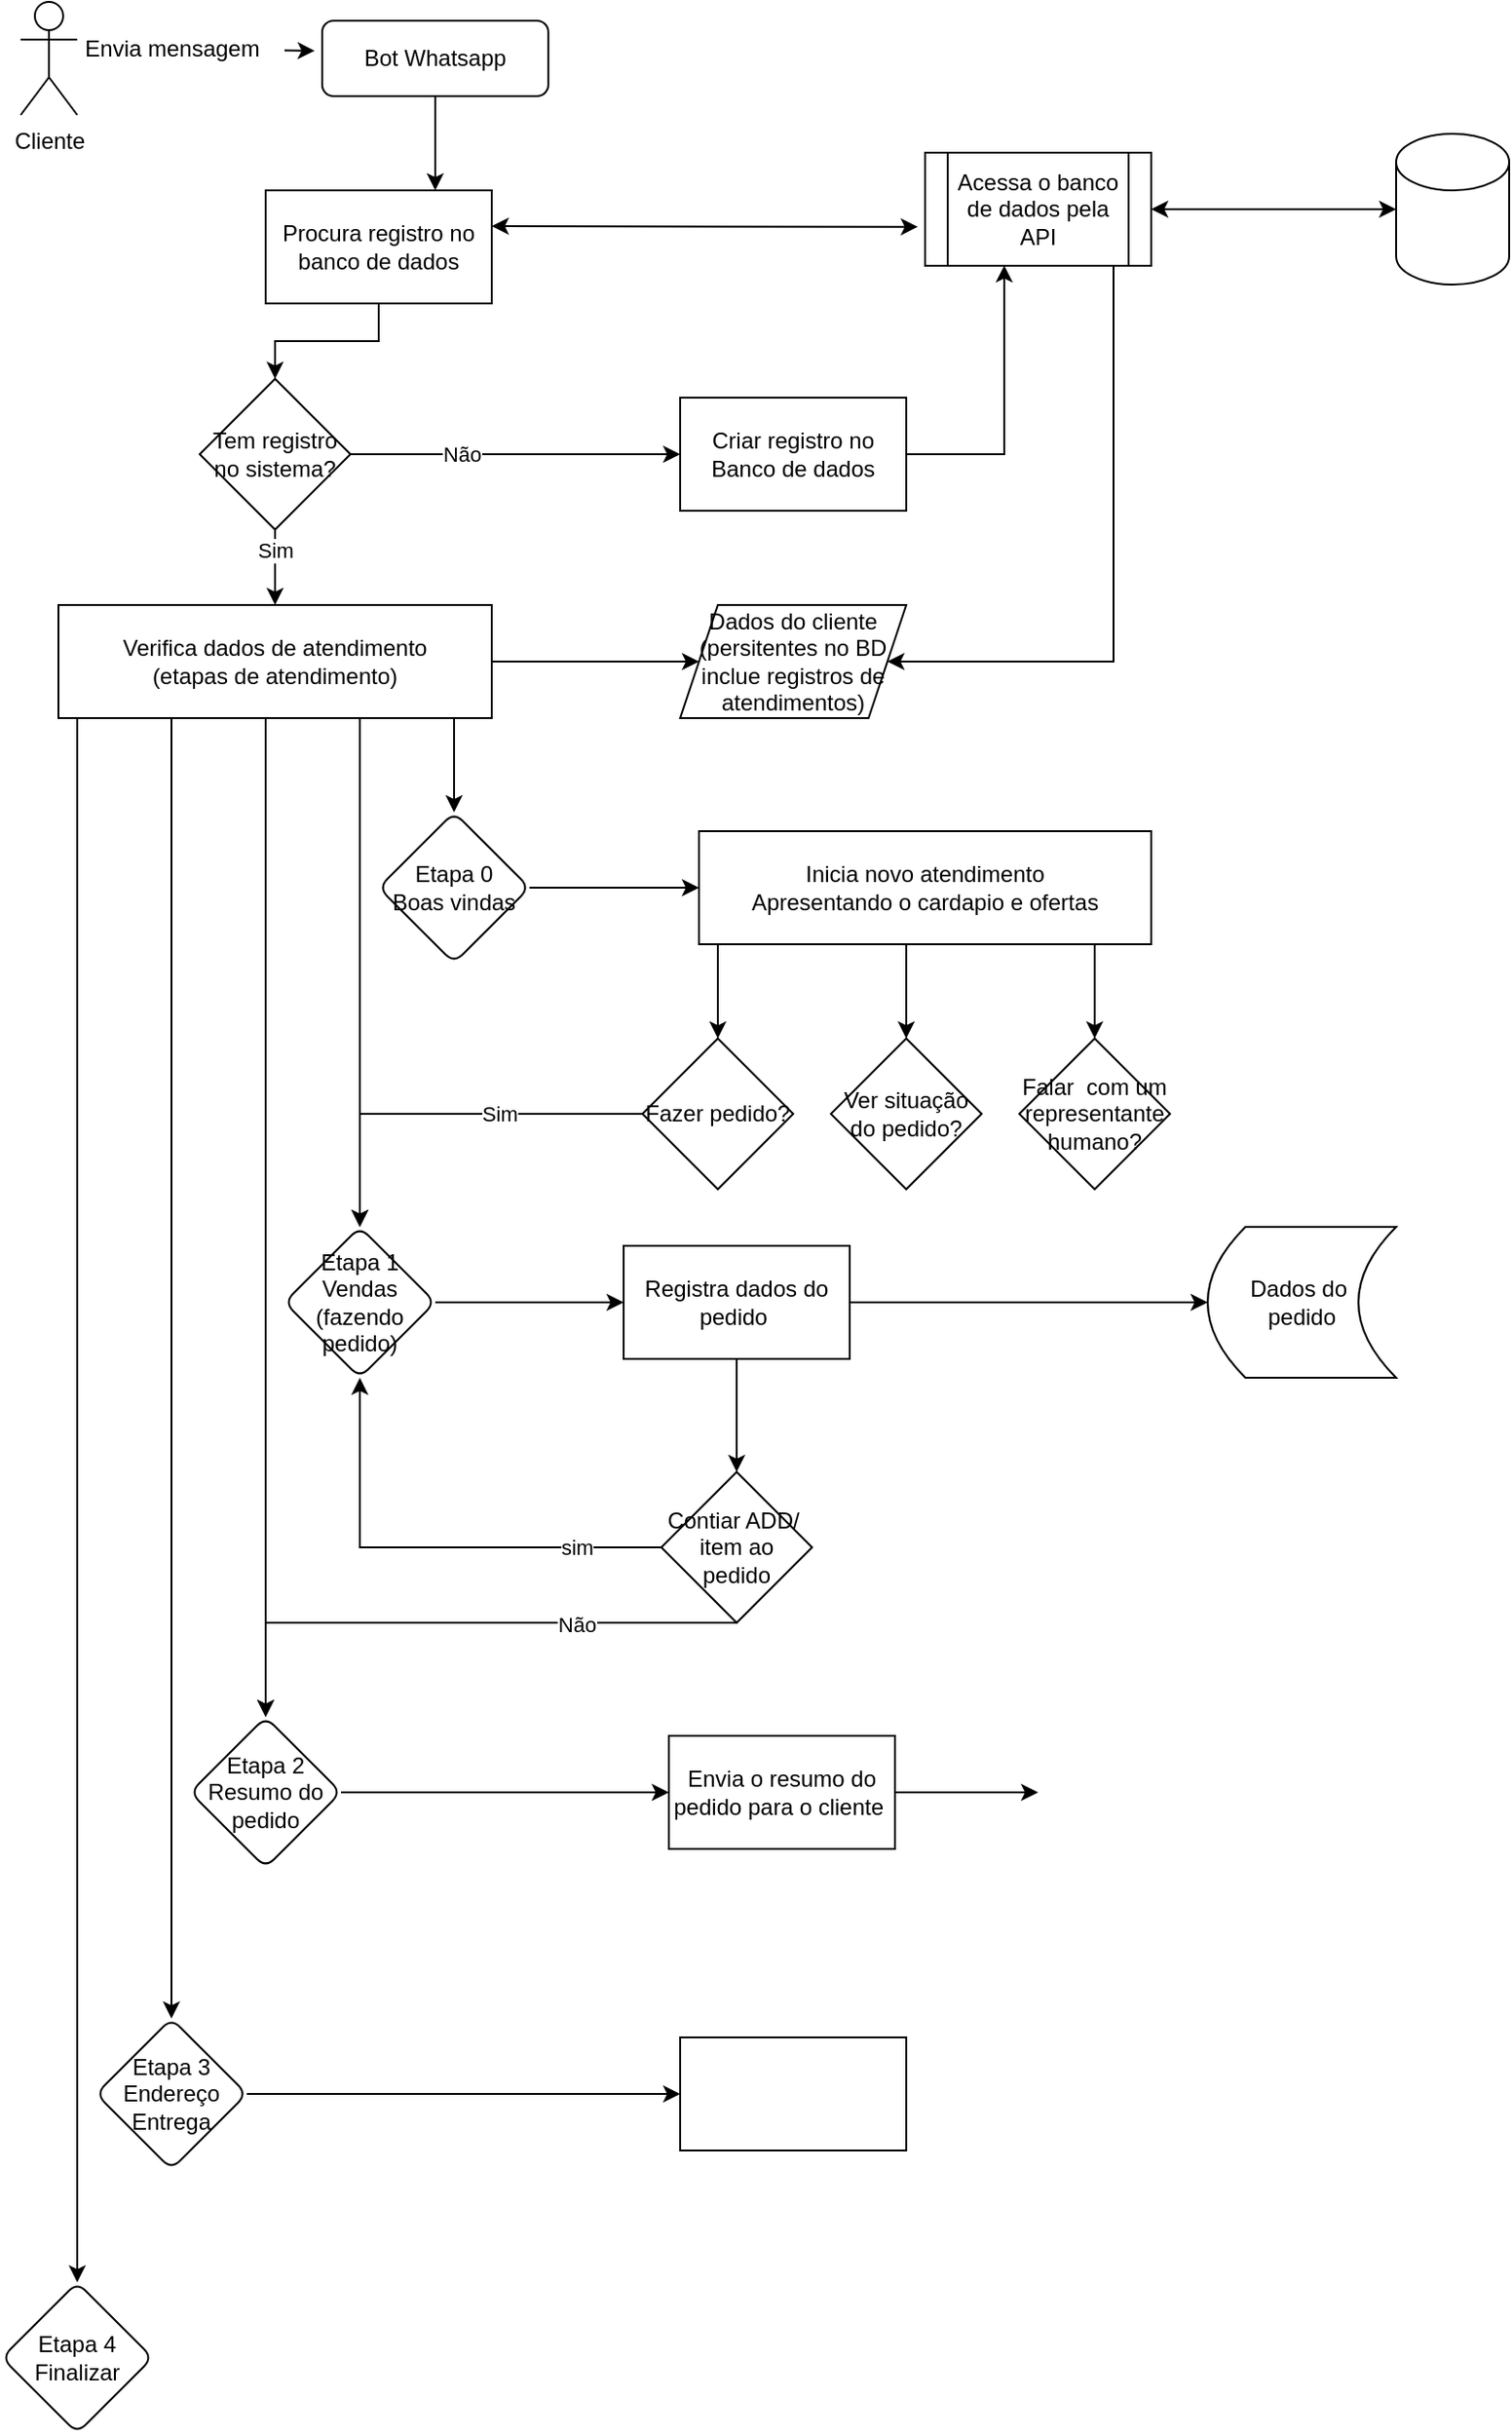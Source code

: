 <mxfile version="21.6.6" type="github">
  <diagram id="C5RBs43oDa-KdzZeNtuy" name="Page-1">
    <mxGraphModel dx="1035" dy="669" grid="1" gridSize="10" guides="1" tooltips="1" connect="1" arrows="1" fold="1" page="1" pageScale="1" pageWidth="827" pageHeight="1169" math="0" shadow="0">
      <root>
        <mxCell id="WIyWlLk6GJQsqaUBKTNV-0" />
        <mxCell id="WIyWlLk6GJQsqaUBKTNV-1" parent="WIyWlLk6GJQsqaUBKTNV-0" />
        <mxCell id="9D6zw0flPlgYOmCyrL12-0" value="Cliente" style="shape=umlActor;verticalLabelPosition=bottom;verticalAlign=top;html=1;outlineConnect=0;" vertex="1" parent="WIyWlLk6GJQsqaUBKTNV-1">
          <mxGeometry x="10" y="10" width="30" height="60" as="geometry" />
        </mxCell>
        <mxCell id="9D6zw0flPlgYOmCyrL12-1" value="" style="endArrow=classic;html=1;rounded=0;entryX=-0.033;entryY=0.4;entryDx=0;entryDy=0;entryPerimeter=0;" edge="1" parent="WIyWlLk6GJQsqaUBKTNV-1" source="9D6zw0flPlgYOmCyrL12-12" target="9D6zw0flPlgYOmCyrL12-2">
          <mxGeometry width="50" height="50" relative="1" as="geometry">
            <mxPoint x="80" y="65" as="sourcePoint" />
            <mxPoint x="190" y="80" as="targetPoint" />
          </mxGeometry>
        </mxCell>
        <mxCell id="9D6zw0flPlgYOmCyrL12-110" style="edgeStyle=orthogonalEdgeStyle;rounded=0;orthogonalLoop=1;jettySize=auto;html=1;entryX=0.75;entryY=0;entryDx=0;entryDy=0;" edge="1" parent="WIyWlLk6GJQsqaUBKTNV-1" source="9D6zw0flPlgYOmCyrL12-2" target="9D6zw0flPlgYOmCyrL12-40">
          <mxGeometry relative="1" as="geometry" />
        </mxCell>
        <mxCell id="9D6zw0flPlgYOmCyrL12-2" value="Bot Whatsapp" style="rounded=1;whiteSpace=wrap;html=1;" vertex="1" parent="WIyWlLk6GJQsqaUBKTNV-1">
          <mxGeometry x="170" y="20" width="120" height="40" as="geometry" />
        </mxCell>
        <mxCell id="9D6zw0flPlgYOmCyrL12-132" style="edgeStyle=orthogonalEdgeStyle;rounded=0;orthogonalLoop=1;jettySize=auto;html=1;entryX=0;entryY=0.5;entryDx=0;entryDy=0;" edge="1" parent="WIyWlLk6GJQsqaUBKTNV-1" source="9D6zw0flPlgYOmCyrL12-18" target="9D6zw0flPlgYOmCyrL12-106">
          <mxGeometry relative="1" as="geometry" />
        </mxCell>
        <mxCell id="9D6zw0flPlgYOmCyrL12-18" value="Etapa 0&lt;br&gt;Boas vindas" style="rhombus;whiteSpace=wrap;html=1;rounded=1;arcSize=13;" vertex="1" parent="WIyWlLk6GJQsqaUBKTNV-1">
          <mxGeometry x="200" y="440" width="80" height="80" as="geometry" />
        </mxCell>
        <mxCell id="9D6zw0flPlgYOmCyrL12-58" value="" style="edgeStyle=orthogonalEdgeStyle;rounded=0;orthogonalLoop=1;jettySize=auto;html=1;" edge="1" parent="WIyWlLk6GJQsqaUBKTNV-1" source="9D6zw0flPlgYOmCyrL12-40" target="9D6zw0flPlgYOmCyrL12-57">
          <mxGeometry relative="1" as="geometry" />
        </mxCell>
        <mxCell id="9D6zw0flPlgYOmCyrL12-40" value="Procura registro no banco de dados" style="rounded=0;whiteSpace=wrap;html=1;" vertex="1" parent="WIyWlLk6GJQsqaUBKTNV-1">
          <mxGeometry x="140" y="110" width="120" height="60" as="geometry" />
        </mxCell>
        <mxCell id="9D6zw0flPlgYOmCyrL12-80" value="" style="edgeStyle=orthogonalEdgeStyle;rounded=0;orthogonalLoop=1;jettySize=auto;html=1;" edge="1" parent="WIyWlLk6GJQsqaUBKTNV-1" source="9D6zw0flPlgYOmCyrL12-43" target="9D6zw0flPlgYOmCyrL12-79">
          <mxGeometry relative="1" as="geometry">
            <Array as="points">
              <mxPoint x="590" y="180" />
              <mxPoint x="590" y="180" />
            </Array>
          </mxGeometry>
        </mxCell>
        <mxCell id="9D6zw0flPlgYOmCyrL12-43" value="Acessa o banco de dados pela API" style="shape=process;whiteSpace=wrap;html=1;backgroundOutline=1;" vertex="1" parent="WIyWlLk6GJQsqaUBKTNV-1">
          <mxGeometry x="490" y="90" width="120" height="60" as="geometry" />
        </mxCell>
        <mxCell id="9D6zw0flPlgYOmCyrL12-44" value="" style="shape=cylinder3;whiteSpace=wrap;html=1;boundedLbl=1;backgroundOutline=1;size=15;" vertex="1" parent="WIyWlLk6GJQsqaUBKTNV-1">
          <mxGeometry x="740" y="80" width="60" height="80" as="geometry" />
        </mxCell>
        <mxCell id="9D6zw0flPlgYOmCyrL12-66" style="edgeStyle=orthogonalEdgeStyle;rounded=0;orthogonalLoop=1;jettySize=auto;html=1;" edge="1" parent="WIyWlLk6GJQsqaUBKTNV-1" source="9D6zw0flPlgYOmCyrL12-57" target="9D6zw0flPlgYOmCyrL12-62">
          <mxGeometry relative="1" as="geometry" />
        </mxCell>
        <mxCell id="9D6zw0flPlgYOmCyrL12-67" value="Sim" style="edgeLabel;html=1;align=center;verticalAlign=middle;resizable=0;points=[];" vertex="1" connectable="0" parent="9D6zw0flPlgYOmCyrL12-66">
          <mxGeometry x="-0.48" relative="1" as="geometry">
            <mxPoint as="offset" />
          </mxGeometry>
        </mxCell>
        <mxCell id="9D6zw0flPlgYOmCyrL12-86" value="" style="edgeStyle=orthogonalEdgeStyle;rounded=0;orthogonalLoop=1;jettySize=auto;html=1;" edge="1" parent="WIyWlLk6GJQsqaUBKTNV-1" source="9D6zw0flPlgYOmCyrL12-57" target="9D6zw0flPlgYOmCyrL12-85">
          <mxGeometry relative="1" as="geometry">
            <Array as="points">
              <mxPoint x="310" y="250" />
              <mxPoint x="310" y="250" />
            </Array>
          </mxGeometry>
        </mxCell>
        <mxCell id="9D6zw0flPlgYOmCyrL12-87" value="Não" style="edgeLabel;html=1;align=center;verticalAlign=middle;resizable=0;points=[];" vertex="1" connectable="0" parent="9D6zw0flPlgYOmCyrL12-86">
          <mxGeometry x="-0.324" relative="1" as="geometry">
            <mxPoint as="offset" />
          </mxGeometry>
        </mxCell>
        <mxCell id="9D6zw0flPlgYOmCyrL12-57" value="Tem registro no sistema?" style="rhombus;whiteSpace=wrap;html=1;rounded=0;" vertex="1" parent="WIyWlLk6GJQsqaUBKTNV-1">
          <mxGeometry x="105" y="210" width="80" height="80" as="geometry" />
        </mxCell>
        <mxCell id="9D6zw0flPlgYOmCyrL12-82" style="edgeStyle=orthogonalEdgeStyle;rounded=0;orthogonalLoop=1;jettySize=auto;html=1;" edge="1" parent="WIyWlLk6GJQsqaUBKTNV-1" source="9D6zw0flPlgYOmCyrL12-62" target="9D6zw0flPlgYOmCyrL12-79">
          <mxGeometry relative="1" as="geometry" />
        </mxCell>
        <mxCell id="9D6zw0flPlgYOmCyrL12-99" style="edgeStyle=orthogonalEdgeStyle;rounded=0;orthogonalLoop=1;jettySize=auto;html=1;entryX=0.5;entryY=0;entryDx=0;entryDy=0;" edge="1" parent="WIyWlLk6GJQsqaUBKTNV-1" source="9D6zw0flPlgYOmCyrL12-62" target="9D6zw0flPlgYOmCyrL12-18">
          <mxGeometry relative="1" as="geometry">
            <Array as="points">
              <mxPoint x="240" y="430" />
              <mxPoint x="240" y="430" />
            </Array>
          </mxGeometry>
        </mxCell>
        <mxCell id="9D6zw0flPlgYOmCyrL12-128" style="edgeStyle=orthogonalEdgeStyle;rounded=0;orthogonalLoop=1;jettySize=auto;html=1;" edge="1" parent="WIyWlLk6GJQsqaUBKTNV-1" source="9D6zw0flPlgYOmCyrL12-62" target="9D6zw0flPlgYOmCyrL12-91">
          <mxGeometry relative="1" as="geometry">
            <Array as="points">
              <mxPoint x="190" y="560" />
              <mxPoint x="190" y="560" />
            </Array>
          </mxGeometry>
        </mxCell>
        <mxCell id="9D6zw0flPlgYOmCyrL12-129" style="edgeStyle=orthogonalEdgeStyle;rounded=0;orthogonalLoop=1;jettySize=auto;html=1;" edge="1" parent="WIyWlLk6GJQsqaUBKTNV-1" source="9D6zw0flPlgYOmCyrL12-62" target="9D6zw0flPlgYOmCyrL12-93">
          <mxGeometry relative="1" as="geometry">
            <Array as="points">
              <mxPoint x="140" y="750" />
              <mxPoint x="140" y="750" />
            </Array>
          </mxGeometry>
        </mxCell>
        <mxCell id="9D6zw0flPlgYOmCyrL12-130" style="edgeStyle=orthogonalEdgeStyle;rounded=0;orthogonalLoop=1;jettySize=auto;html=1;" edge="1" parent="WIyWlLk6GJQsqaUBKTNV-1" source="9D6zw0flPlgYOmCyrL12-62" target="9D6zw0flPlgYOmCyrL12-97">
          <mxGeometry relative="1" as="geometry">
            <mxPoint x="60" y="990.0" as="targetPoint" />
            <Array as="points">
              <mxPoint x="40" y="830" />
              <mxPoint x="40" y="830" />
            </Array>
          </mxGeometry>
        </mxCell>
        <mxCell id="9D6zw0flPlgYOmCyrL12-131" style="edgeStyle=orthogonalEdgeStyle;rounded=0;orthogonalLoop=1;jettySize=auto;html=1;entryX=0.5;entryY=0;entryDx=0;entryDy=0;" edge="1" parent="WIyWlLk6GJQsqaUBKTNV-1" source="9D6zw0flPlgYOmCyrL12-62" target="9D6zw0flPlgYOmCyrL12-95">
          <mxGeometry relative="1" as="geometry">
            <Array as="points">
              <mxPoint x="90" y="990" />
              <mxPoint x="90" y="990" />
            </Array>
          </mxGeometry>
        </mxCell>
        <mxCell id="9D6zw0flPlgYOmCyrL12-62" value="Verifica dados de atendimento&lt;br&gt;(etapas de atendimento)" style="whiteSpace=wrap;html=1;rounded=0;" vertex="1" parent="WIyWlLk6GJQsqaUBKTNV-1">
          <mxGeometry x="30" y="330" width="230" height="60" as="geometry" />
        </mxCell>
        <mxCell id="9D6zw0flPlgYOmCyrL12-12" value="Envia mensagem" style="text;html=1;align=center;verticalAlign=middle;resizable=0;points=[];autosize=1;strokeColor=none;fillColor=none;" vertex="1" parent="WIyWlLk6GJQsqaUBKTNV-1">
          <mxGeometry x="30" y="20" width="120" height="30" as="geometry" />
        </mxCell>
        <mxCell id="9D6zw0flPlgYOmCyrL12-73" value="" style="endArrow=classic;startArrow=classic;html=1;rounded=0;entryX=0;entryY=0.5;entryDx=0;entryDy=0;entryPerimeter=0;exitX=1;exitY=0.5;exitDx=0;exitDy=0;" edge="1" parent="WIyWlLk6GJQsqaUBKTNV-1" source="9D6zw0flPlgYOmCyrL12-43" target="9D6zw0flPlgYOmCyrL12-44">
          <mxGeometry width="50" height="50" relative="1" as="geometry">
            <mxPoint x="580" y="180" as="sourcePoint" />
            <mxPoint x="650" y="180" as="targetPoint" />
            <Array as="points" />
          </mxGeometry>
        </mxCell>
        <mxCell id="9D6zw0flPlgYOmCyrL12-78" value="" style="endArrow=classic;startArrow=classic;html=1;rounded=0;entryX=-0.032;entryY=0.656;entryDx=0;entryDy=0;entryPerimeter=0;" edge="1" parent="WIyWlLk6GJQsqaUBKTNV-1" target="9D6zw0flPlgYOmCyrL12-43">
          <mxGeometry width="50" height="50" relative="1" as="geometry">
            <mxPoint x="260" y="129" as="sourcePoint" />
            <mxPoint x="480" y="130" as="targetPoint" />
          </mxGeometry>
        </mxCell>
        <mxCell id="9D6zw0flPlgYOmCyrL12-79" value="Dados do cliente&lt;br&gt;(persitentes no BD &lt;br&gt;inclue registros de atendimentos)" style="shape=parallelogram;perimeter=parallelogramPerimeter;whiteSpace=wrap;html=1;fixedSize=1;" vertex="1" parent="WIyWlLk6GJQsqaUBKTNV-1">
          <mxGeometry x="360" y="330" width="120" height="60" as="geometry" />
        </mxCell>
        <mxCell id="9D6zw0flPlgYOmCyrL12-88" style="edgeStyle=orthogonalEdgeStyle;rounded=0;orthogonalLoop=1;jettySize=auto;html=1;entryX=0.35;entryY=0.997;entryDx=0;entryDy=0;entryPerimeter=0;" edge="1" parent="WIyWlLk6GJQsqaUBKTNV-1" source="9D6zw0flPlgYOmCyrL12-85" target="9D6zw0flPlgYOmCyrL12-43">
          <mxGeometry relative="1" as="geometry" />
        </mxCell>
        <mxCell id="9D6zw0flPlgYOmCyrL12-85" value="Criar registro no Banco de dados" style="whiteSpace=wrap;html=1;rounded=0;" vertex="1" parent="WIyWlLk6GJQsqaUBKTNV-1">
          <mxGeometry x="360" y="220" width="120" height="60" as="geometry" />
        </mxCell>
        <mxCell id="9D6zw0flPlgYOmCyrL12-112" style="edgeStyle=orthogonalEdgeStyle;rounded=0;orthogonalLoop=1;jettySize=auto;html=1;entryX=0;entryY=0.5;entryDx=0;entryDy=0;" edge="1" parent="WIyWlLk6GJQsqaUBKTNV-1" source="9D6zw0flPlgYOmCyrL12-91" target="9D6zw0flPlgYOmCyrL12-109">
          <mxGeometry relative="1" as="geometry" />
        </mxCell>
        <mxCell id="9D6zw0flPlgYOmCyrL12-91" value="Etapa 1&lt;br&gt;Vendas&lt;br&gt;(fazendo pedido)" style="rhombus;whiteSpace=wrap;html=1;rounded=1;arcSize=13;" vertex="1" parent="WIyWlLk6GJQsqaUBKTNV-1">
          <mxGeometry x="150" y="660" width="80" height="80" as="geometry" />
        </mxCell>
        <mxCell id="9D6zw0flPlgYOmCyrL12-115" style="edgeStyle=orthogonalEdgeStyle;rounded=0;orthogonalLoop=1;jettySize=auto;html=1;entryX=0;entryY=0.5;entryDx=0;entryDy=0;" edge="1" parent="WIyWlLk6GJQsqaUBKTNV-1" source="9D6zw0flPlgYOmCyrL12-93" target="9D6zw0flPlgYOmCyrL12-114">
          <mxGeometry relative="1" as="geometry" />
        </mxCell>
        <mxCell id="9D6zw0flPlgYOmCyrL12-93" value="Etapa 2&lt;br&gt;Resumo do pedido" style="rhombus;whiteSpace=wrap;html=1;rounded=1;arcSize=13;" vertex="1" parent="WIyWlLk6GJQsqaUBKTNV-1">
          <mxGeometry x="100" y="920" width="80" height="80" as="geometry" />
        </mxCell>
        <mxCell id="9D6zw0flPlgYOmCyrL12-117" style="edgeStyle=orthogonalEdgeStyle;rounded=0;orthogonalLoop=1;jettySize=auto;html=1;entryX=0;entryY=0.5;entryDx=0;entryDy=0;" edge="1" parent="WIyWlLk6GJQsqaUBKTNV-1" source="9D6zw0flPlgYOmCyrL12-95" target="9D6zw0flPlgYOmCyrL12-116">
          <mxGeometry relative="1" as="geometry" />
        </mxCell>
        <mxCell id="9D6zw0flPlgYOmCyrL12-95" value="Etapa 3&lt;br&gt;Endereço&lt;br&gt;Entrega" style="rhombus;whiteSpace=wrap;html=1;rounded=1;arcSize=13;" vertex="1" parent="WIyWlLk6GJQsqaUBKTNV-1">
          <mxGeometry x="50" y="1080" width="80" height="80" as="geometry" />
        </mxCell>
        <mxCell id="9D6zw0flPlgYOmCyrL12-97" value="Etapa 4&lt;br&gt;Finalizar" style="rhombus;whiteSpace=wrap;html=1;rounded=1;arcSize=13;" vertex="1" parent="WIyWlLk6GJQsqaUBKTNV-1">
          <mxGeometry y="1220" width="80" height="80" as="geometry" />
        </mxCell>
        <mxCell id="9D6zw0flPlgYOmCyrL12-134" style="edgeStyle=orthogonalEdgeStyle;rounded=0;orthogonalLoop=1;jettySize=auto;html=1;" edge="1" parent="WIyWlLk6GJQsqaUBKTNV-1" source="9D6zw0flPlgYOmCyrL12-106" target="9D6zw0flPlgYOmCyrL12-118">
          <mxGeometry relative="1" as="geometry">
            <Array as="points">
              <mxPoint x="380" y="550" />
              <mxPoint x="380" y="550" />
            </Array>
          </mxGeometry>
        </mxCell>
        <mxCell id="9D6zw0flPlgYOmCyrL12-136" style="edgeStyle=orthogonalEdgeStyle;rounded=0;orthogonalLoop=1;jettySize=auto;html=1;" edge="1" parent="WIyWlLk6GJQsqaUBKTNV-1" source="9D6zw0flPlgYOmCyrL12-106" target="9D6zw0flPlgYOmCyrL12-137">
          <mxGeometry relative="1" as="geometry">
            <mxPoint x="450" y="560.0" as="targetPoint" />
            <Array as="points">
              <mxPoint x="480" y="540" />
              <mxPoint x="480" y="540" />
            </Array>
          </mxGeometry>
        </mxCell>
        <mxCell id="9D6zw0flPlgYOmCyrL12-138" style="edgeStyle=orthogonalEdgeStyle;rounded=0;orthogonalLoop=1;jettySize=auto;html=1;" edge="1" parent="WIyWlLk6GJQsqaUBKTNV-1" source="9D6zw0flPlgYOmCyrL12-106" target="9D6zw0flPlgYOmCyrL12-139">
          <mxGeometry relative="1" as="geometry">
            <mxPoint x="580" y="570.0" as="targetPoint" />
            <Array as="points">
              <mxPoint x="580" y="520" />
              <mxPoint x="580" y="520" />
            </Array>
          </mxGeometry>
        </mxCell>
        <mxCell id="9D6zw0flPlgYOmCyrL12-106" value="Inicia novo atendimento&lt;br&gt;Apresentando o cardapio e ofertas" style="rounded=0;whiteSpace=wrap;html=1;" vertex="1" parent="WIyWlLk6GJQsqaUBKTNV-1">
          <mxGeometry x="370" y="450" width="240" height="60" as="geometry" />
        </mxCell>
        <mxCell id="9D6zw0flPlgYOmCyrL12-141" style="edgeStyle=orthogonalEdgeStyle;rounded=0;orthogonalLoop=1;jettySize=auto;html=1;" edge="1" parent="WIyWlLk6GJQsqaUBKTNV-1" source="9D6zw0flPlgYOmCyrL12-109" target="9D6zw0flPlgYOmCyrL12-142">
          <mxGeometry relative="1" as="geometry">
            <mxPoint x="540" y="750.0" as="targetPoint" />
          </mxGeometry>
        </mxCell>
        <mxCell id="9D6zw0flPlgYOmCyrL12-144" value="" style="edgeStyle=orthogonalEdgeStyle;rounded=0;orthogonalLoop=1;jettySize=auto;html=1;" edge="1" parent="WIyWlLk6GJQsqaUBKTNV-1" source="9D6zw0flPlgYOmCyrL12-109" target="9D6zw0flPlgYOmCyrL12-143">
          <mxGeometry relative="1" as="geometry" />
        </mxCell>
        <mxCell id="9D6zw0flPlgYOmCyrL12-109" value="Registra dados do pedido&amp;nbsp;" style="rounded=0;whiteSpace=wrap;html=1;" vertex="1" parent="WIyWlLk6GJQsqaUBKTNV-1">
          <mxGeometry x="330" y="670.0" width="120" height="60" as="geometry" />
        </mxCell>
        <mxCell id="9D6zw0flPlgYOmCyrL12-152" style="edgeStyle=orthogonalEdgeStyle;rounded=0;orthogonalLoop=1;jettySize=auto;html=1;" edge="1" parent="WIyWlLk6GJQsqaUBKTNV-1" source="9D6zw0flPlgYOmCyrL12-114">
          <mxGeometry relative="1" as="geometry">
            <mxPoint x="550" y="960.0" as="targetPoint" />
          </mxGeometry>
        </mxCell>
        <mxCell id="9D6zw0flPlgYOmCyrL12-114" value="Envia o resumo do&lt;br&gt;pedido para o cliente&amp;nbsp;" style="rounded=0;whiteSpace=wrap;html=1;" vertex="1" parent="WIyWlLk6GJQsqaUBKTNV-1">
          <mxGeometry x="354" y="930.0" width="120" height="60" as="geometry" />
        </mxCell>
        <mxCell id="9D6zw0flPlgYOmCyrL12-116" value="" style="rounded=0;whiteSpace=wrap;html=1;" vertex="1" parent="WIyWlLk6GJQsqaUBKTNV-1">
          <mxGeometry x="360" y="1090.0" width="120" height="60" as="geometry" />
        </mxCell>
        <mxCell id="9D6zw0flPlgYOmCyrL12-133" style="edgeStyle=orthogonalEdgeStyle;rounded=0;orthogonalLoop=1;jettySize=auto;html=1;entryX=0.5;entryY=0;entryDx=0;entryDy=0;" edge="1" parent="WIyWlLk6GJQsqaUBKTNV-1" source="9D6zw0flPlgYOmCyrL12-118" target="9D6zw0flPlgYOmCyrL12-91">
          <mxGeometry relative="1" as="geometry">
            <Array as="points">
              <mxPoint x="190" y="600" />
            </Array>
          </mxGeometry>
        </mxCell>
        <mxCell id="9D6zw0flPlgYOmCyrL12-135" value="Sim" style="edgeLabel;html=1;align=center;verticalAlign=middle;resizable=0;points=[];" vertex="1" connectable="0" parent="9D6zw0flPlgYOmCyrL12-133">
          <mxGeometry x="-0.27" relative="1" as="geometry">
            <mxPoint as="offset" />
          </mxGeometry>
        </mxCell>
        <mxCell id="9D6zw0flPlgYOmCyrL12-118" value="Fazer pedido?" style="rhombus;whiteSpace=wrap;html=1;" vertex="1" parent="WIyWlLk6GJQsqaUBKTNV-1">
          <mxGeometry x="340" y="560" width="80" height="80" as="geometry" />
        </mxCell>
        <mxCell id="9D6zw0flPlgYOmCyrL12-137" value="Ver situação do pedido?" style="rhombus;whiteSpace=wrap;html=1;" vertex="1" parent="WIyWlLk6GJQsqaUBKTNV-1">
          <mxGeometry x="440" y="560.0" width="80" height="80" as="geometry" />
        </mxCell>
        <mxCell id="9D6zw0flPlgYOmCyrL12-139" value="Falar&amp;nbsp; com um representante&lt;br&gt;humano?" style="rhombus;whiteSpace=wrap;html=1;" vertex="1" parent="WIyWlLk6GJQsqaUBKTNV-1">
          <mxGeometry x="540" y="560.0" width="80" height="80" as="geometry" />
        </mxCell>
        <mxCell id="9D6zw0flPlgYOmCyrL12-142" value="Dados do&amp;nbsp;&lt;br&gt;pedido" style="shape=dataStorage;whiteSpace=wrap;html=1;fixedSize=1;" vertex="1" parent="WIyWlLk6GJQsqaUBKTNV-1">
          <mxGeometry x="640" y="660.0" width="100" height="80" as="geometry" />
        </mxCell>
        <mxCell id="9D6zw0flPlgYOmCyrL12-146" style="edgeStyle=orthogonalEdgeStyle;rounded=0;orthogonalLoop=1;jettySize=auto;html=1;entryX=0.5;entryY=1;entryDx=0;entryDy=0;" edge="1" parent="WIyWlLk6GJQsqaUBKTNV-1" source="9D6zw0flPlgYOmCyrL12-143" target="9D6zw0flPlgYOmCyrL12-91">
          <mxGeometry relative="1" as="geometry">
            <mxPoint x="380" y="921" as="sourcePoint" />
          </mxGeometry>
        </mxCell>
        <mxCell id="9D6zw0flPlgYOmCyrL12-147" value="sim" style="edgeLabel;html=1;align=center;verticalAlign=middle;resizable=0;points=[];" vertex="1" connectable="0" parent="9D6zw0flPlgYOmCyrL12-146">
          <mxGeometry x="-0.654" relative="1" as="geometry">
            <mxPoint x="-2" as="offset" />
          </mxGeometry>
        </mxCell>
        <mxCell id="9D6zw0flPlgYOmCyrL12-149" style="edgeStyle=orthogonalEdgeStyle;rounded=0;orthogonalLoop=1;jettySize=auto;html=1;entryX=0.5;entryY=0;entryDx=0;entryDy=0;" edge="1" parent="WIyWlLk6GJQsqaUBKTNV-1" source="9D6zw0flPlgYOmCyrL12-143" target="9D6zw0flPlgYOmCyrL12-93">
          <mxGeometry relative="1" as="geometry">
            <mxPoint x="140" y="860" as="targetPoint" />
            <Array as="points">
              <mxPoint x="140" y="870" />
            </Array>
          </mxGeometry>
        </mxCell>
        <mxCell id="9D6zw0flPlgYOmCyrL12-151" value="Não" style="edgeLabel;html=1;align=center;verticalAlign=middle;resizable=0;points=[];" vertex="1" connectable="0" parent="9D6zw0flPlgYOmCyrL12-149">
          <mxGeometry x="-0.432" y="1" relative="1" as="geometry">
            <mxPoint as="offset" />
          </mxGeometry>
        </mxCell>
        <mxCell id="9D6zw0flPlgYOmCyrL12-143" value="Contiar ADD/&amp;nbsp;&lt;br&gt;item ao pedido" style="rhombus;whiteSpace=wrap;html=1;rounded=0;" vertex="1" parent="WIyWlLk6GJQsqaUBKTNV-1">
          <mxGeometry x="350" y="790.0" width="80" height="80" as="geometry" />
        </mxCell>
      </root>
    </mxGraphModel>
  </diagram>
</mxfile>
